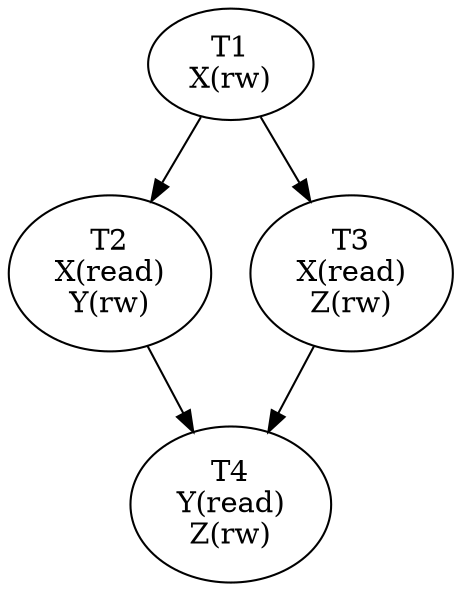 digraph {
    T_1 [label="T1\nX(rw)"];
    T_2 [label="T2\nX(read)\nY(rw)"];
    T_3 [label="T3\nX(read)\nZ(rw)"];
    T_4 [label="T4\nY(read)\nZ(rw)"];
    T_1 -> T_2;
    T_1 -> T_3;
    T_2 -> T_4;
    T_3 -> T_4;
}
